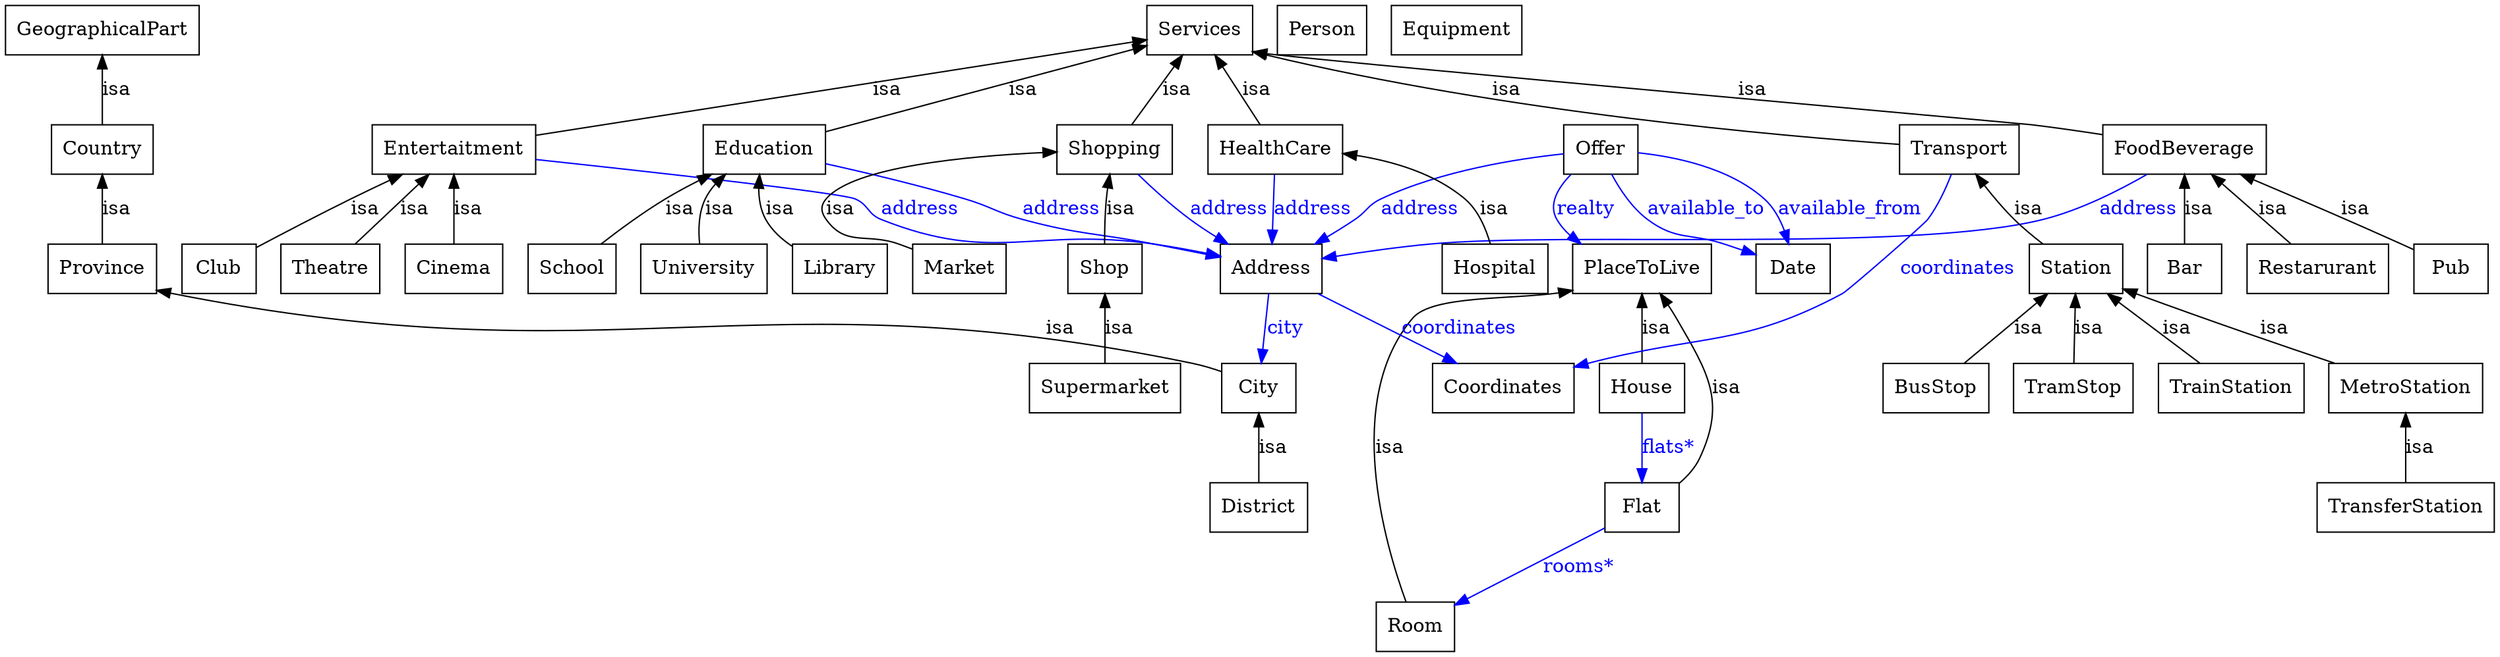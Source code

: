 digraph house {
	node [label="\N"];
	graph [bb="0,0,1735,486"];
	PlaceToLive [label=PlaceToLive, shape=box, color="0.0,0.0,0.0", fontcolor="0.0,0.0,0.0", pos="1139,288", width="1.33", height="0.50"];
	District [label=District, shape=box, color="0.0,0.0,0.0", fontcolor="0.0,0.0,0.0", pos="867,108", width="0.92", height="0.50"];
	City [label=City, shape=box, color="0.0,0.0,0.0", fontcolor="0.0,0.0,0.0", pos="867,198", width="0.75", height="0.50"];
	Province [label=Province, shape=box, color="0.0,0.0,0.0", fontcolor="0.0,0.0,0.0", pos="67,288", width="1.03", height="0.50"];
	Country [label=Country, shape=box, color="0.0,0.0,0.0", fontcolor="0.0,0.0,0.0", pos="67,378", width="1.00", height="0.50"];
	Bar [label=Bar, shape=box, color="0.0,0.0,0.0", fontcolor="0.0,0.0,0.0", pos="1520,288", width="0.75", height="0.50"];
	FoodBeverage [label=FoodBeverage, shape=box, color="0.0,0.0,0.0", fontcolor="0.0,0.0,0.0", pos="1520,378", width="1.58", height="0.50"];
	Club [label=Club, shape=box, color="0.0,0.0,0.0", fontcolor="0.0,0.0,0.0", pos="149,288", width="0.75", height="0.50"];
	Entertaitment [label=Entertaitment, shape=box, color="0.0,0.0,0.0", fontcolor="0.0,0.0,0.0", pos="316,378", width="1.58", height="0.50"];
	TramStop [label=TramStop, shape=box, color="0.0,0.0,0.0", fontcolor="0.0,0.0,0.0", pos="1440,198", width="1.11", height="0.50"];
	Station [label=Station, shape=box, color="0.0,0.0,0.0", fontcolor="0.0,0.0,0.0", pos="1442,288", width="0.92", height="0.50"];
	Restarurant [label=Restarurant, shape=box, color="0.0,0.0,0.0", fontcolor="0.0,0.0,0.0", pos="1614,288", width="1.36", height="0.50"];
	TrainStation [label=TrainStation, shape=box, color="0.0,0.0,0.0", fontcolor="0.0,0.0,0.0", pos="1548,198", width="1.39", height="0.50"];
	Education [label=Education, shape=box, color="0.0,0.0,0.0", fontcolor="0.0,0.0,0.0", pos="531,378", width="1.17", height="0.50"];
	Services [label=Services, shape=box, color="0.0,0.0,0.0", fontcolor="0.0,0.0,0.0", pos="828,468", width="1.00", height="0.50"];
	Address [label=Address, shape=box, color="0.0,0.0,0.0", fontcolor="0.0,0.0,0.0", pos="882,288", width="0.97", height="0.50"];
	Library [label=Library, shape=box, color="0.0,0.0,0.0", fontcolor="0.0,0.0,0.0", pos="582,288", width="0.89", height="0.50"];
	Transport [label=Transport, shape=box, color="0.0,0.0,0.0", fontcolor="0.0,0.0,0.0", pos="1364,378", width="1.11", height="0.50"];
	Coordinates [label=Coordinates, shape=box, color="0.0,0.0,0.0", fontcolor="0.0,0.0,0.0", pos="1043,198", width="1.36", height="0.50"];
	Room [label=Room, shape=box, color="0.0,0.0,0.0", fontcolor="0.0,0.0,0.0", pos="1017,18", width="0.75", height="0.50"];
	Offer [label=Offer, shape=box, color="0.0,0.0,0.0", fontcolor="0.0,0.0,0.0", pos="1111,378", width="0.75", height="0.50"];
	Date [label=Date, shape=box, color="0.0,0.0,0.0", fontcolor="0.0,0.0,0.0", pos="1240,288", width="0.75", height="0.50"];
	Pub [label=Pub, shape=box, color="0.0,0.0,0.0", fontcolor="0.0,0.0,0.0", pos="1708,288", width="0.75", height="0.50"];
	Shopping [label=Shopping, shape=box, color="0.0,0.0,0.0", fontcolor="0.0,0.0,0.0", pos="773,378", width="1.11", height="0.50"];
	Person [label=Person, shape=box, color="0.0,0.0,0.0", fontcolor="0.0,0.0,0.0", pos="913,468", width="0.86", height="0.50"];
	Equipment [label=Equipment, shape=box, color="0.0,0.0,0.0", fontcolor="0.0,0.0,0.0", pos="1007,468", width="1.25", height="0.50"];
	Flat [label=Flat, shape=box, color="0.0,0.0,0.0", fontcolor="0.0,0.0,0.0", pos="1139,108", width="0.75", height="0.50"];
	MetroStation [label=MetroStation, shape=box, color="0.0,0.0,0.0", fontcolor="0.0,0.0,0.0", pos="1669,198", width="1.47", height="0.50"];
	Market [label=Market, shape=box, color="0.0,0.0,0.0", fontcolor="0.0,0.0,0.0", pos="664,288", width="0.89", height="0.50"];
	House [label=House, shape=box, color="0.0,0.0,0.0", fontcolor="0.0,0.0,0.0", pos="1139,198", width="0.81", height="0.50"];
	Theatre [label=Theatre, shape=box, color="0.0,0.0,0.0", fontcolor="0.0,0.0,0.0", pos="229,288", width="0.97", height="0.50"];
	School [label=School, shape=box, color="0.0,0.0,0.0", fontcolor="0.0,0.0,0.0", pos="398,288", width="0.83", height="0.50"];
	Hospital [label=Hospital, shape=box, color="0.0,0.0,0.0", fontcolor="0.0,0.0,0.0", pos="1037,288", width="1.00", height="0.50"];
	HealthCare [label=HealthCare, shape=box, color="0.0,0.0,0.0", fontcolor="0.0,0.0,0.0", pos="885,378", width="1.31", height="0.50"];
	GeographicalPart [label=GeographicalPart, shape=box, color="0.0,0.0,0.0", fontcolor="0.0,0.0,0.0", pos="67,468", width="1.86", height="0.50"];
	Supermarket [label=Supermarket, shape=box, color="0.0,0.0,0.0", fontcolor="0.0,0.0,0.0", pos="767,198", width="1.44", height="0.50"];
	Shop [label=Shop, shape=box, color="0.0,0.0,0.0", fontcolor="0.0,0.0,0.0", pos="767,288", width="0.75", height="0.50"];
	TransferStation [label=TransferStation, shape=box, color="0.0,0.0,0.0", fontcolor="0.0,0.0,0.0", pos="1669,108", width="1.69", height="0.50"];
	Cinema [label=Cinema, shape=box, color="0.0,0.0,0.0", fontcolor="0.0,0.0,0.0", pos="316,288", width="0.94", height="0.50"];
	University [label=University, shape=box, color="0.0,0.0,0.0", fontcolor="0.0,0.0,0.0", pos="489,288", width="1.19", height="0.50"];
	BusStop [label=BusStop, shape=box, color="0.0,0.0,0.0", fontcolor="0.0,0.0,0.0", pos="1346,198", width="1.00", height="0.50"];
	City -> District [dir=back, label=isa, color="0.0,0.0,0.0", fontcolor="0.0,0.0,0.0", pos="s,867,180 867,170 867,155 867,139 867,126", lp="876,153"];
	Country -> Province [dir=back, label=isa, color="0.0,0.0,0.0", fontcolor="0.0,0.0,0.0", pos="s,67,360 67,350 67,335 67,319 67,306", lp="77,333"];
	FoodBeverage -> Bar [dir=back, label=isa, color="0.0,0.0,0.0", fontcolor="0.0,0.0,0.0", pos="s,1520,360 1520,350 1520,335 1520,319 1520,306", lp="1529,333"];
	Entertaitment -> Club [dir=back, label=isa, color="0.0,0.0,0.0", fontcolor="0.0,0.0,0.0", pos="s,278,360 269,355 260,351 251,346 243,342 220,330 195,315 176,304", lp="259,333"];
	Station -> TramStop [dir=back, label=isa, color="0.0,0.0,0.0", fontcolor="0.0,0.0,0.0", pos="s,1442,270 1441,260 1441,245 1441,229 1440,216", lp="1449,243"];
	FoodBeverage -> Restarurant [dir=back, label=isa, color="0.0,0.0,0.0", fontcolor="0.0,0.0,0.0", pos="s,1539,360 1546,353 1561,338 1580,320 1595,306", lp="1583,333"];
	Station -> TrainStation [dir=back, label=isa, color="0.0,0.0,0.0", fontcolor="0.0,0.0,0.0", pos="s,1463,270 1471,263 1488,248 1510,230 1526,216", lp="1513,243"];
	Services -> Education [dir=back, label=isa, color="0.0,0.0,0.0", fontcolor="0.0,0.0,0.0", pos="s,792,457 782,454 725,436 629,407 573,391", lp="714,423"];
	Education -> Address [label=address, color="0.6666667,1.0,1.0", fontcolor="0.6666667,1.0,1.0", style=filled, pos="e,847,296 573,369 601,362 637,353 669,342 686,335 689,329 708,324 748,310 760,314 803,306 814,304 826,301 837,298", lp="734,333"];
	Education -> Library [dir=back, label=isa, color="0.0,0.0,0.0", fontcolor="0.0,0.0,0.0", pos="s,527,360 527,350 527,341 528,332 532,324 536,316 543,309 550,304", lp="541,333"];
	Services -> Transport [dir=back, label=isa, color="0.0,0.0,0.0", fontcolor="0.0,0.0,0.0", pos="s,864,453 874,450 1044,404 1241,387 1324,381", lp="1040,423"];
	Transport -> Coordinates [label=coordinates, color="0.6666667,1.0,1.0", fontcolor="0.6666667,1.0,1.0", style=filled, pos="e,1092,213 1357,360 1353,349 1346,335 1338,324 1332,316 1283,274 1276,270 1208,232 1180,238 1102,216", lp="1360,288"];
	PlaceToLive -> Room [dir=back, label=isa, color="0.0,0.0,0.0", fontcolor="0.0,0.0,0.0", pos="s,1091,272 1081,270 1047,265 993,267 980,252 926,188 980,79 1006,36", lp="968,153"];
	Offer -> Date [label=available_to, color="0.6666667,1.0,1.0", fontcolor="0.6666667,1.0,1.0", style=filled, pos="e,1213,299 1118,360 1123,348 1132,333 1144,324 1163,308 1173,314 1196,306 1198,305 1201,304 1204,303", lp="1185,333"];
	Offer -> Date [label=available_from, color="0.6666667,1.0,1.0", fontcolor="0.6666667,1.0,1.0", style=filled, pos="e,1240,306 1138,373 1168,366 1214,355 1227,342 1233,335 1237,325 1238,316", lp="1284,333"];
	Offer -> PlaceToLive [label=realty, color="0.6666667,1.0,1.0", fontcolor="0.6666667,1.0,1.0", style=filled, pos="e,1097,306 1090,360 1081,350 1073,336 1080,324 1082,320 1085,316 1089,313", lp="1100,333"];
	Offer -> Address [label=address, color="0.6666667,1.0,1.0", fontcolor="0.6666667,1.0,1.0", style=filled, pos="e,915,306 1084,374 1044,368 974,355 953,342 944,336 946,330 939,324 934,319 929,315 923,312", lp="982,333"];
	Province -> City [dir=back, label=isa, color="0.0,0.0,0.0", fontcolor="0.0,0.0,0.0", pos="s,104,272 114,270 285,235 676,255 828,216 832,215 836,213 840,212", lp="688,243"];
	FoodBeverage -> Pub [dir=back, label=isa, color="0.0,0.0,0.0", fontcolor="0.0,0.0,0.0", pos="s,1558,360 1567,356 1597,341 1637,322 1672,306 1675,305 1678,303 1681,302", lp="1638,333"];
	Services -> Shopping [dir=back, label=isa, color="0.0,0.0,0.0", fontcolor="0.0,0.0,0.0", pos="s,817,450 812,441 803,427 792,409 784,396", lp="813,423"];
	Shopping -> Address [label=address, color="0.6666667,1.0,1.0", fontcolor="0.6666667,1.0,1.0", style=filled, pos="e,850,306 788,360 798,349 812,335 825,324 830,320 836,316 841,312", lp="851,333"];
	Services -> Entertaitment [dir=back, label=isa, color="0.0,0.0,0.0", fontcolor="0.0,0.0,0.0", pos="s,792,462 782,460 688,443 475,406 373,388", lp="626,423"];
	Entertaitment -> Address [label=address, color="0.6666667,1.0,1.0", fontcolor="0.6666667,1.0,1.0", style=filled, pos="e,847,297 373,372 452,363 584,348 593,342 600,336 595,328 603,324 640,299 758,312 803,306 814,304 826,302 837,299", lp="629,333"];
	Address -> Coordinates [label=coordinates, color="0.6666667,1.0,1.0", fontcolor="0.6666667,1.0,1.0", style=filled, pos="e,1011,216 915,270 940,256 975,236 1002,221", lp="1016,243"];
	Address -> City [label=city, color="0.6666667,1.0,1.0", fontcolor="0.6666667,1.0,1.0", style=filled, pos="e,870,216 879,270 877,257 874,240 872,226", lp="886,243"];
	PlaceToLive -> Flat [dir=back, label=isa, color="0.0,0.0,0.0", fontcolor="0.0,0.0,0.0", pos="s,1152,270 1158,261 1176,231 1198,183 1181,144 1178,137 1172,131 1166,125", lp="1195,198"];
	Flat -> Room [label="rooms*", color="0.6666667,1.0,1.0", fontcolor="0.6666667,1.0,1.0", style=filled, pos="e,1042,36 1114,90 1096,76 1070,57 1050,42", lp="1113,63"];
	Station -> MetroStation [dir=back, label=isa, color="0.0,0.0,0.0", fontcolor="0.0,0.0,0.0", pos="s,1475,273 1484,269 1536,249 1585,229 1621,216", lp="1577,243"];
	Shopping -> Market [dir=back, label=isa, color="0.0,0.0,0.0", fontcolor="0.0,0.0,0.0", pos="s,733,377 723,376 670,373 592,364 574,342 568,335 569,330 574,324 587,304 601,314 623,306 626,305 629,303 632,302", lp="583,333"];
	Services -> FoodBeverage [dir=back, label=isa, color="0.0,0.0,0.0", fontcolor="0.0,0.0,0.0", pos="s,864,453 874,450 953,431 976,440 1054,432 1213,416 1254,417 1413,396 1429,394 1447,391 1463,388", lp="1253,423"];
	FoodBeverage -> Address [label=address, color="0.6666667,1.0,1.0", fontcolor="0.6666667,1.0,1.0", style=filled, pos="e,917,295 1491,360 1467,346 1435,328 1421,324 1329,298 1086,315 992,306 971,303 947,299 927,296", lp="1485,333"];
	PlaceToLive -> House [dir=back, label=isa, color="0.0,0.0,0.0", fontcolor="0.0,0.0,0.0", pos="s,1139,270 1139,260 1139,245 1139,229 1139,216", lp="1148,243"];
	House -> Flat [label="flats*", color="0.6666667,1.0,1.0", fontcolor="0.6666667,1.0,1.0", style=filled, pos="e,1139,126 1139,180 1139,167 1139,151 1139,136", lp="1158,153"];
	Entertaitment -> Theatre [dir=back, label=isa, color="0.0,0.0,0.0", fontcolor="0.0,0.0,0.0", pos="s,298,360 291,353 277,338 260,320 247,306", lp="292,333"];
	Education -> School [dir=back, label=isa, color="0.0,0.0,0.0", fontcolor="0.0,0.0,0.0", pos="s,492,360 483,355 476,351 468,346 461,342 445,331 429,317 417,306", lp="473,333"];
	HealthCare -> Hospital [dir=back, label=isa, color="0.0,0.0,0.0", fontcolor="0.0,0.0,0.0", pos="s,932,369 942,367 971,360 1003,352 1015,342 1025,332 1031,318 1034,306", lp="1034,333"];
	GeographicalPart -> Country [dir=back, label=isa, color="0.0,0.0,0.0", fontcolor="0.0,0.0,0.0", pos="s,67,450 67,440 67,425 67,409 67,396", lp="77,423"];
	Transport -> Station [dir=back, label=isa, color="0.0,0.0,0.0", fontcolor="0.0,0.0,0.0", pos="s,1375,360 1381,352 1387,342 1394,332 1402,324 1407,318 1413,312 1420,306", lp="1411,333"];
	Shop -> Supermarket [dir=back, label=isa, color="0.0,0.0,0.0", fontcolor="0.0,0.0,0.0", pos="s,767,270 767,260 767,245 767,229 767,216", lp="776,243"];
	MetroStation -> TransferStation [dir=back, label=isa, color="0.0,0.0,0.0", fontcolor="0.0,0.0,0.0", pos="s,1669,180 1669,170 1669,155 1669,139 1669,126", lp="1678,153"];
	Services -> HealthCare [dir=back, label=isa, color="0.0,0.0,0.0", fontcolor="0.0,0.0,0.0", pos="s,840,450 845,441 855,427 866,409 873,396", lp="869,423"];
	HealthCare -> Address [label=address, color="0.6666667,1.0,1.0", fontcolor="0.6666667,1.0,1.0", style=filled, pos="e,883,306 884,360 884,347 883,331 883,316", lp="909,333"];
	Entertaitment -> Cinema [dir=back, label=isa, color="0.0,0.0,0.0", fontcolor="0.0,0.0,0.0", pos="s,316,360 316,350 316,335 316,319 316,306", lp="326,333"];
	Education -> University [dir=back, label=isa, color="0.0,0.0,0.0", fontcolor="0.0,0.0,0.0", pos="s,504,360 497,353 494,350 492,346 490,342 484,331 484,317 485,306", lp="499,333"];
	Shopping -> Shop [dir=back, label=isa, color="0.0,0.0,0.0", fontcolor="0.0,0.0,0.0", pos="s,770,360 768,350 768,347 768,345 768,342 767,330 767,317 767,306", lp="777,333"];
	Station -> BusStop [dir=back, label=isa, color="0.0,0.0,0.0", fontcolor="0.0,0.0,0.0", pos="s,1423,270 1415,263 1399,248 1380,230 1366,216", lp="1410,243"];
}

